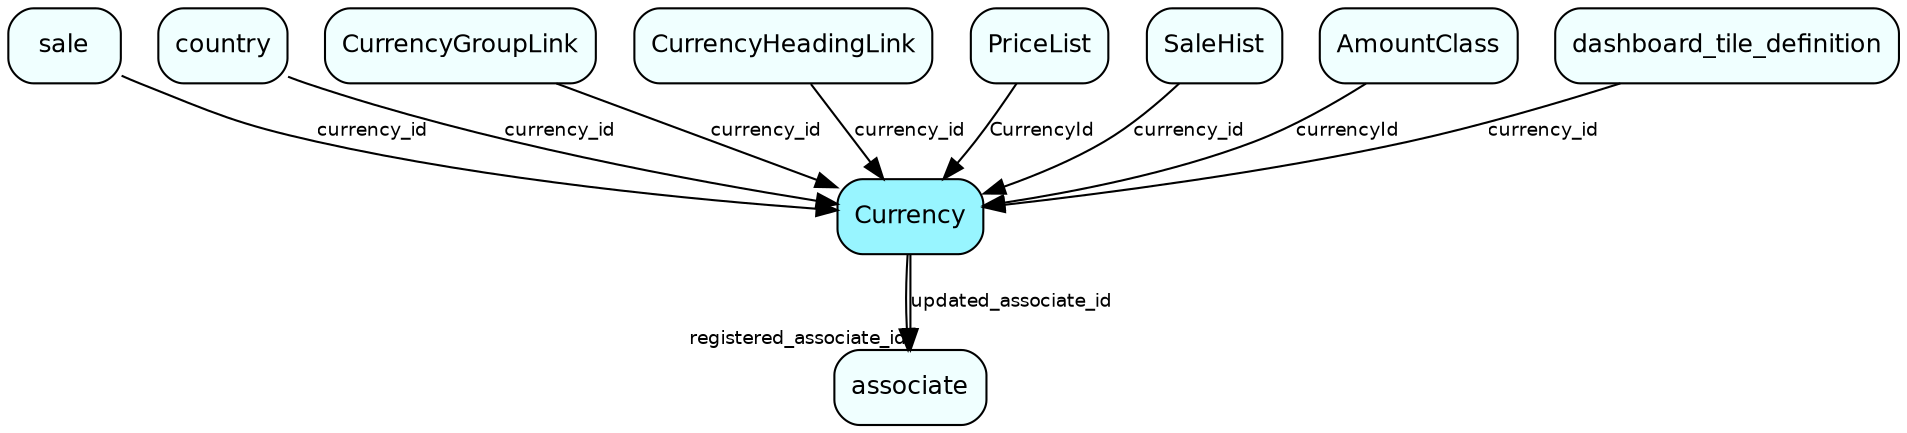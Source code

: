 digraph Currency  {
node [shape = box style="rounded, filled" fontname = "Helvetica" fontsize = "12" ]
edge [fontname = "Helvetica" fontsize = "9"]

Currency[fillcolor = "cadetblue1"]
associate[fillcolor = "azure1"]
sale[fillcolor = "azure1"]
country[fillcolor = "azure1"]
CurrencyGroupLink[fillcolor = "azure1"]
CurrencyHeadingLink[fillcolor = "azure1"]
PriceList[fillcolor = "azure1"]
SaleHist[fillcolor = "azure1"]
AmountClass[fillcolor = "azure1"]
dashboard_tile_definition[fillcolor = "azure1"]
Currency -> associate [headlabel = "registered_associate_id"]
Currency -> associate [label = "updated_associate_id"]
sale -> Currency [label = "currency_id"]
country -> Currency [label = "currency_id"]
CurrencyGroupLink -> Currency [label = "currency_id"]
CurrencyHeadingLink -> Currency [label = "currency_id"]
PriceList -> Currency [label = "CurrencyId"]
SaleHist -> Currency [label = "currency_id"]
AmountClass -> Currency [label = "currencyId"]
dashboard_tile_definition -> Currency [label = "currency_id"]
}
